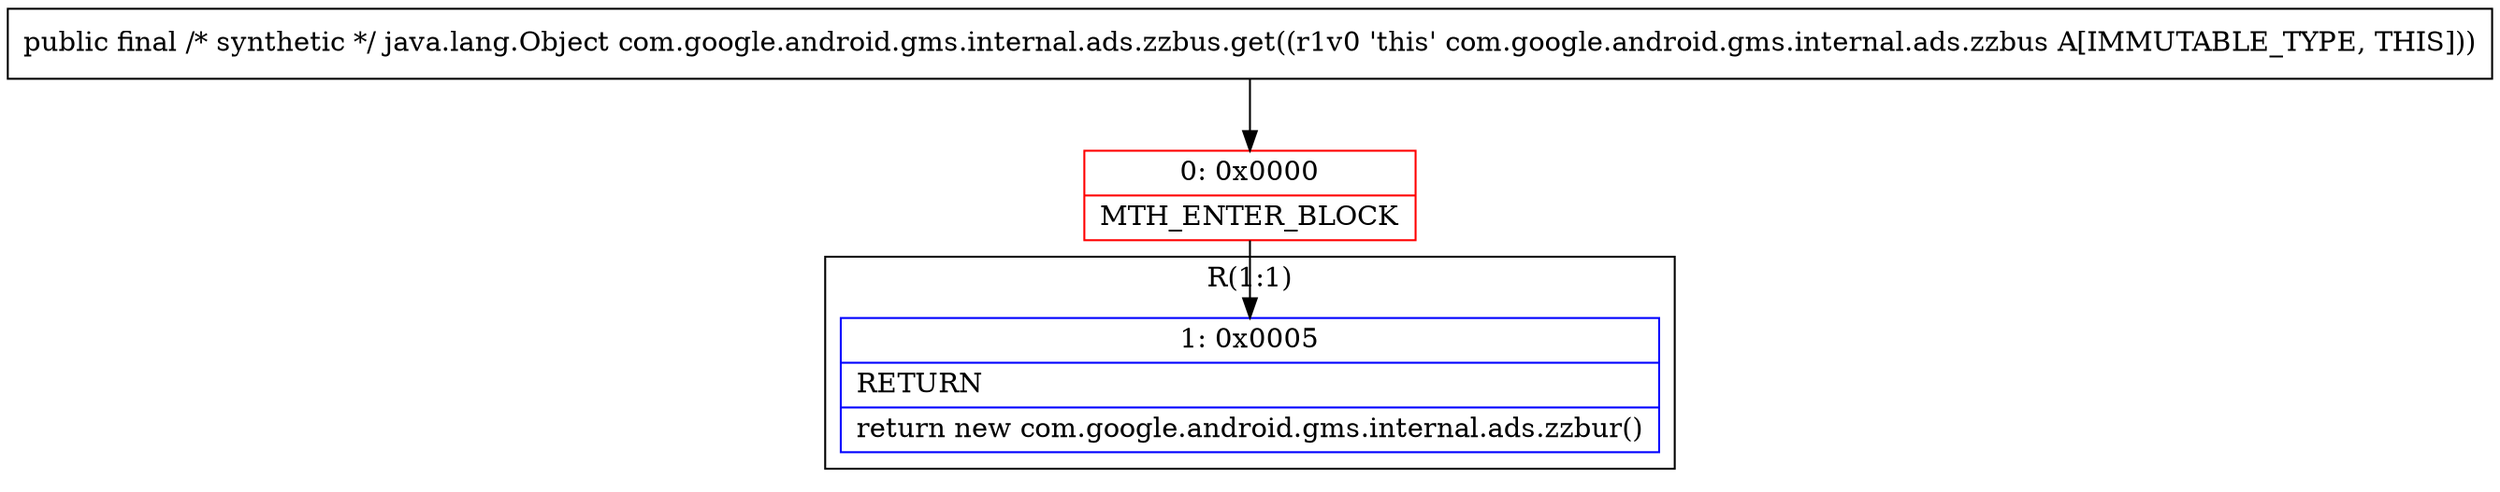digraph "CFG forcom.google.android.gms.internal.ads.zzbus.get()Ljava\/lang\/Object;" {
subgraph cluster_Region_798461166 {
label = "R(1:1)";
node [shape=record,color=blue];
Node_1 [shape=record,label="{1\:\ 0x0005|RETURN\l|return new com.google.android.gms.internal.ads.zzbur()\l}"];
}
Node_0 [shape=record,color=red,label="{0\:\ 0x0000|MTH_ENTER_BLOCK\l}"];
MethodNode[shape=record,label="{public final \/* synthetic *\/ java.lang.Object com.google.android.gms.internal.ads.zzbus.get((r1v0 'this' com.google.android.gms.internal.ads.zzbus A[IMMUTABLE_TYPE, THIS])) }"];
MethodNode -> Node_0;
Node_0 -> Node_1;
}

